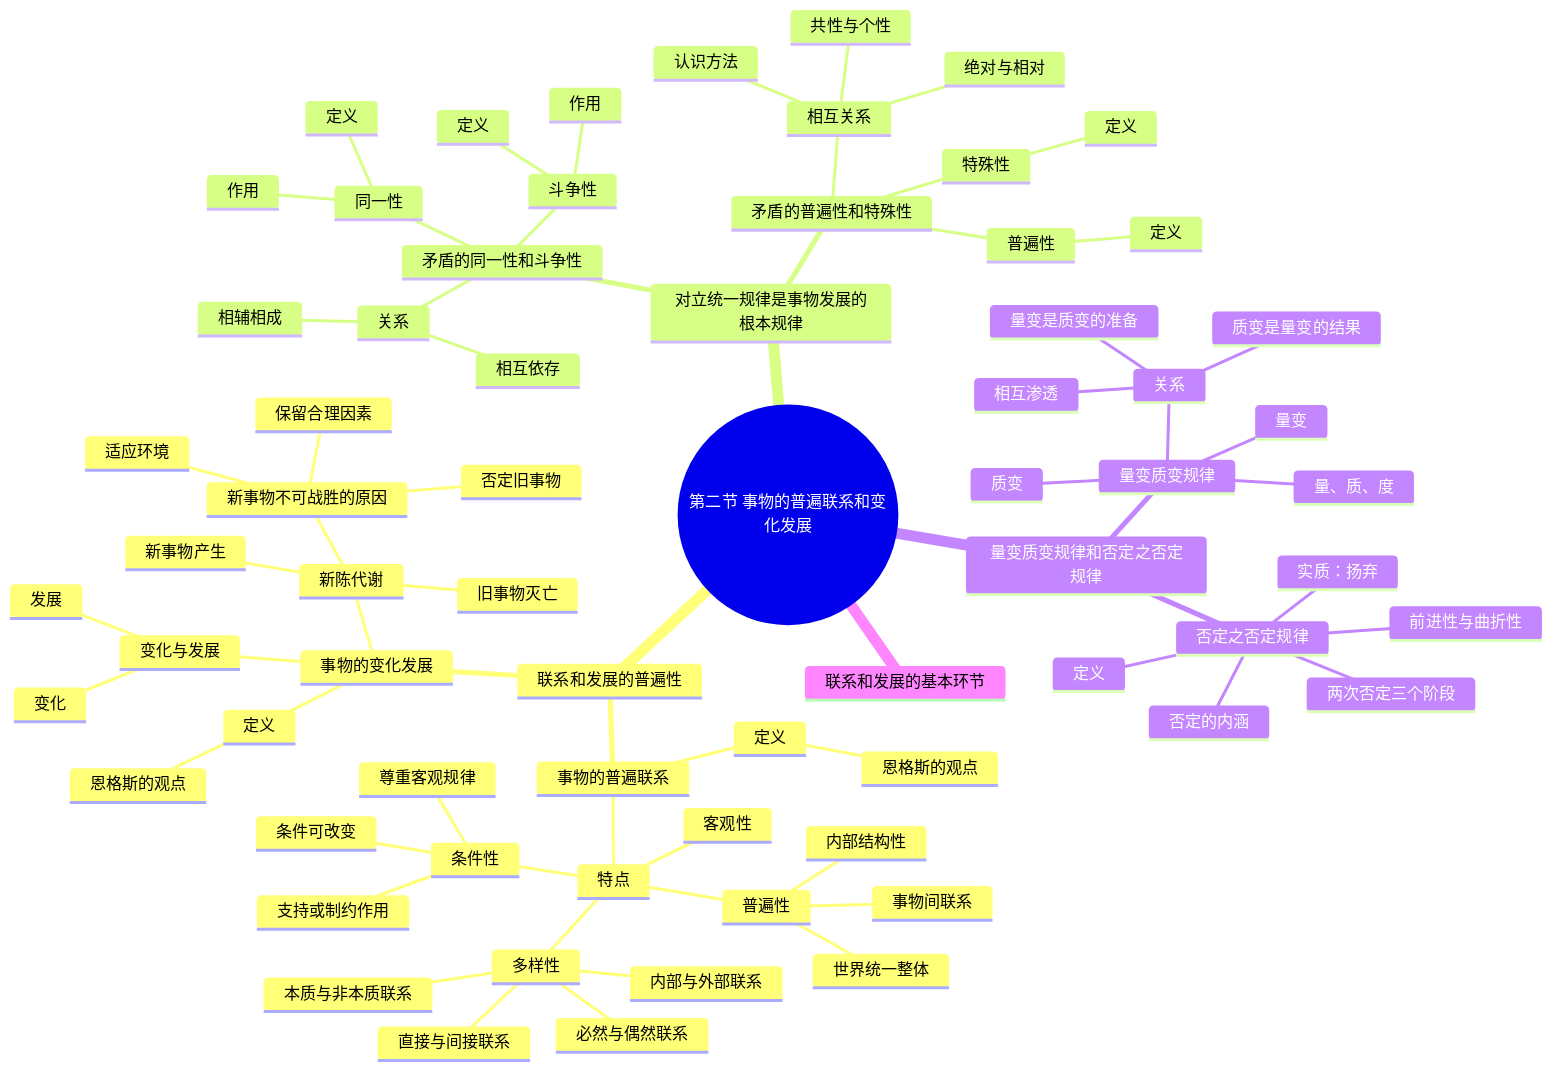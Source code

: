 mindmap
  root((第二节 事物的普遍联系和变化发展))
    联系和发展的普遍性
      事物的普遍联系
        定义
          恩格斯的观点
        特点
          客观性
          普遍性
            内部结构性
            事物间联系
            世界统一整体
          多样性
            直接与间接联系
            内部与外部联系
            本质与非本质联系
            必然与偶然联系
          条件性
            支持或制约作用
            条件可改变
            尊重客观规律
      事物的变化发展
        定义
          恩格斯的观点
        变化与发展
          变化
          发展
        新陈代谢
          新事物产生
          旧事物灭亡
          新事物不可战胜的原因
            适应环境
            否定旧事物
            保留合理因素
    对立统一规律是事物发展的根本规律
      矛盾的同一性和斗争性
        同一性
          定义
          作用
        斗争性
          定义
          作用
        关系
          相互依存
          相辅相成
      矛盾的普遍性和特殊性
        普遍性
          定义
        特殊性
          定义
        相互关系
          共性与个性
          绝对与相对
          认识方法
    量变质变规律和否定之否定规律
      量变质变规律
        量、质、度
        量变
        质变
        关系
          量变是质变的准备
          质变是量变的结果
          相互渗透
      否定之否定规律
        定义
        否定的内涵
        实质：扬弃
        两次否定三个阶段
        前进性与曲折性
    联系和发展的基本环节